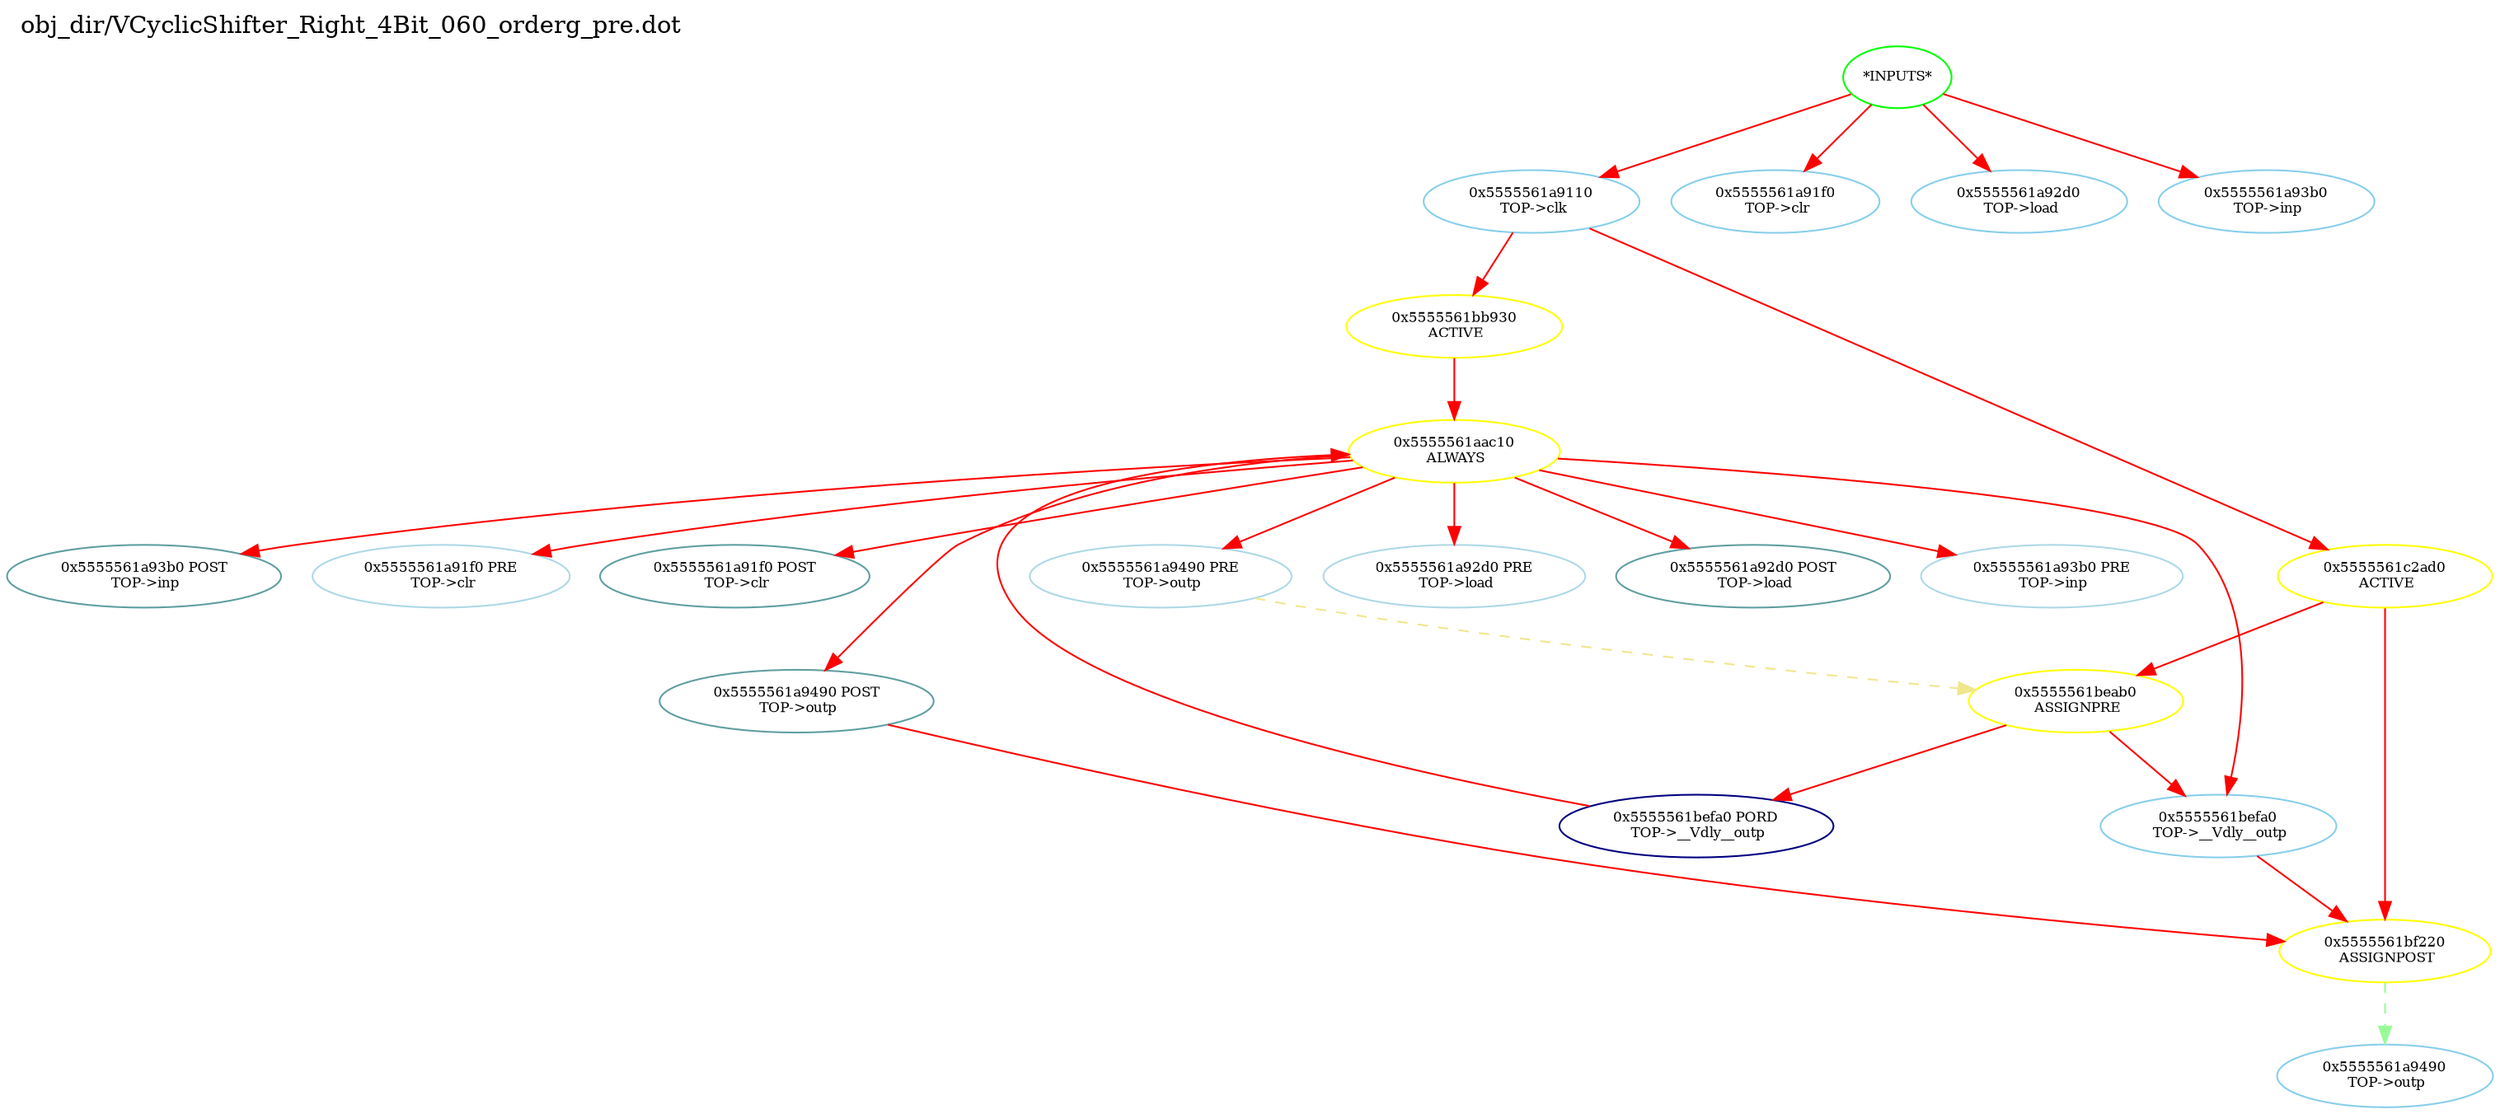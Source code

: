 digraph v3graph {
	graph	[label="obj_dir/VCyclicShifter_Right_4Bit_060_orderg_pre.dot",
		 labelloc=t, labeljust=l,
		 //size="7.5,10",
		 rankdir=TB];
	n0	[fontsize=8 label="*INPUTS*", color=green];
	n0x5555561a8f50_1	[fontsize=8 label="0x5555561a9110\n TOP->clk", color=skyblue];
	n0x5555561a8f50_2	[fontsize=8 label="0x5555561a91f0\n TOP->clr", color=skyblue];
	n0x5555561a8f50_3	[fontsize=8 label="0x5555561a92d0\n TOP->load", color=skyblue];
	n0x5555561a8f50_4	[fontsize=8 label="0x5555561a93b0\n TOP->inp", color=skyblue];
	n0x5555561a8f50_5	[fontsize=8 label="0x5555561bb930\n ACTIVE", color=yellow];
	n0x5555561a8f50_6	[fontsize=8 label="0x5555561aac10\n ALWAYS", color=yellow];
	n0x5555561a8f50_7	[fontsize=8 label="0x5555561a92d0 PRE\n TOP->load", color=lightblue];
	n0x5555561a8f50_8	[fontsize=8 label="0x5555561a92d0 POST\n TOP->load", color=CadetBlue];
	n0x5555561a8f50_9	[fontsize=8 label="0x5555561a93b0 PRE\n TOP->inp", color=lightblue];
	n0x5555561a8f50_10	[fontsize=8 label="0x5555561a93b0 POST\n TOP->inp", color=CadetBlue];
	n0x5555561a8f50_11	[fontsize=8 label="0x5555561a91f0 PRE\n TOP->clr", color=lightblue];
	n0x5555561a8f50_12	[fontsize=8 label="0x5555561a91f0 POST\n TOP->clr", color=CadetBlue];
	n0x5555561a8f50_13	[fontsize=8 label="0x5555561a9490 PRE\n TOP->outp", color=lightblue];
	n0x5555561a8f50_14	[fontsize=8 label="0x5555561a9490 POST\n TOP->outp", color=CadetBlue];
	n0x5555561a8f50_15	[fontsize=8 label="0x5555561befa0 PORD\n TOP->__Vdly__outp", color=NavyBlue];
	n0x5555561a8f50_16	[fontsize=8 label="0x5555561befa0\n TOP->__Vdly__outp", color=skyblue];
	n0x5555561a8f50_17	[fontsize=8 label="0x5555561c2ad0\n ACTIVE", color=yellow];
	n0x5555561a8f50_18	[fontsize=8 label="0x5555561beab0\n ASSIGNPRE", color=yellow];
	n0x5555561a8f50_19	[fontsize=8 label="0x5555561bf220\n ASSIGNPOST", color=yellow];
	n0x5555561a8f50_20	[fontsize=8 label="0x5555561a9490\n TOP->outp", color=skyblue];
	n0 -> n0x5555561a8f50_1 [fontsize=8 label="" weight=1 color=red];
	n0 -> n0x5555561a8f50_2 [fontsize=8 label="" weight=1 color=red];
	n0 -> n0x5555561a8f50_3 [fontsize=8 label="" weight=1 color=red];
	n0 -> n0x5555561a8f50_4 [fontsize=8 label="" weight=1 color=red];
	n0x5555561a8f50_1 -> n0x5555561a8f50_5 [fontsize=8 label="" weight=8 color=red];
	n0x5555561a8f50_1 -> n0x5555561a8f50_17 [fontsize=8 label="" weight=8 color=red];
	n0x5555561a8f50_5 -> n0x5555561a8f50_6 [fontsize=8 label="" weight=32 color=red];
	n0x5555561a8f50_6 -> n0x5555561a8f50_7 [fontsize=8 label="" weight=32 color=red];
	n0x5555561a8f50_6 -> n0x5555561a8f50_8 [fontsize=8 label="" weight=2 color=red];
	n0x5555561a8f50_6 -> n0x5555561a8f50_9 [fontsize=8 label="" weight=32 color=red];
	n0x5555561a8f50_6 -> n0x5555561a8f50_10 [fontsize=8 label="" weight=2 color=red];
	n0x5555561a8f50_6 -> n0x5555561a8f50_11 [fontsize=8 label="" weight=32 color=red];
	n0x5555561a8f50_6 -> n0x5555561a8f50_12 [fontsize=8 label="" weight=2 color=red];
	n0x5555561a8f50_6 -> n0x5555561a8f50_13 [fontsize=8 label="" weight=32 color=red];
	n0x5555561a8f50_6 -> n0x5555561a8f50_14 [fontsize=8 label="" weight=2 color=red];
	n0x5555561a8f50_6 -> n0x5555561a8f50_16 [fontsize=8 label="" weight=32 color=red];
	n0x5555561a8f50_13 -> n0x5555561a8f50_18 [fontsize=8 label="" weight=3 color=khaki style=dashed];
	n0x5555561a8f50_14 -> n0x5555561a8f50_19 [fontsize=8 label="" weight=2 color=red];
	n0x5555561a8f50_15 -> n0x5555561a8f50_6 [fontsize=8 label="" weight=32 color=red];
	n0x5555561a8f50_16 -> n0x5555561a8f50_19 [fontsize=8 label="" weight=8 color=red];
	n0x5555561a8f50_17 -> n0x5555561a8f50_18 [fontsize=8 label="" weight=32 color=red];
	n0x5555561a8f50_17 -> n0x5555561a8f50_19 [fontsize=8 label="" weight=32 color=red];
	n0x5555561a8f50_18 -> n0x5555561a8f50_15 [fontsize=8 label="" weight=32 color=red];
	n0x5555561a8f50_18 -> n0x5555561a8f50_16 [fontsize=8 label="" weight=32 color=red];
	n0x5555561a8f50_19 -> n0x5555561a8f50_20 [fontsize=8 label="" weight=1 color=PaleGreen style=dashed];
}
